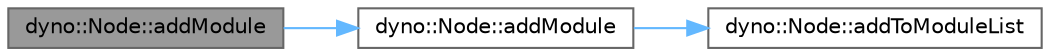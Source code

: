 digraph "dyno::Node::addModule"
{
 // LATEX_PDF_SIZE
  bgcolor="transparent";
  edge [fontname=Helvetica,fontsize=10,labelfontname=Helvetica,labelfontsize=10];
  node [fontname=Helvetica,fontsize=10,shape=box,height=0.2,width=0.4];
  rankdir="LR";
  Node1 [id="Node000001",label="dyno::Node::addModule",height=0.2,width=0.4,color="gray40", fillcolor="grey60", style="filled", fontcolor="black",tooltip="Add a speical kind of module."];
  Node1 -> Node2 [id="edge1_Node000001_Node000002",color="steelblue1",style="solid",tooltip=" "];
  Node2 [id="Node000002",label="dyno::Node::addModule",height=0.2,width=0.4,color="grey40", fillcolor="white", style="filled",URL="$classdyno_1_1_node.html#a257e95e8b7698c95a13089d79ade23d0",tooltip="Add a module to m_module_list and other special module lists."];
  Node2 -> Node3 [id="edge2_Node000002_Node000003",color="steelblue1",style="solid",tooltip=" "];
  Node3 [id="Node000003",label="dyno::Node::addToModuleList",height=0.2,width=0.4,color="grey40", fillcolor="white", style="filled",URL="$classdyno_1_1_node.html#a6e05adba3a5ec94dc1947742de39ff19",tooltip=" "];
}
